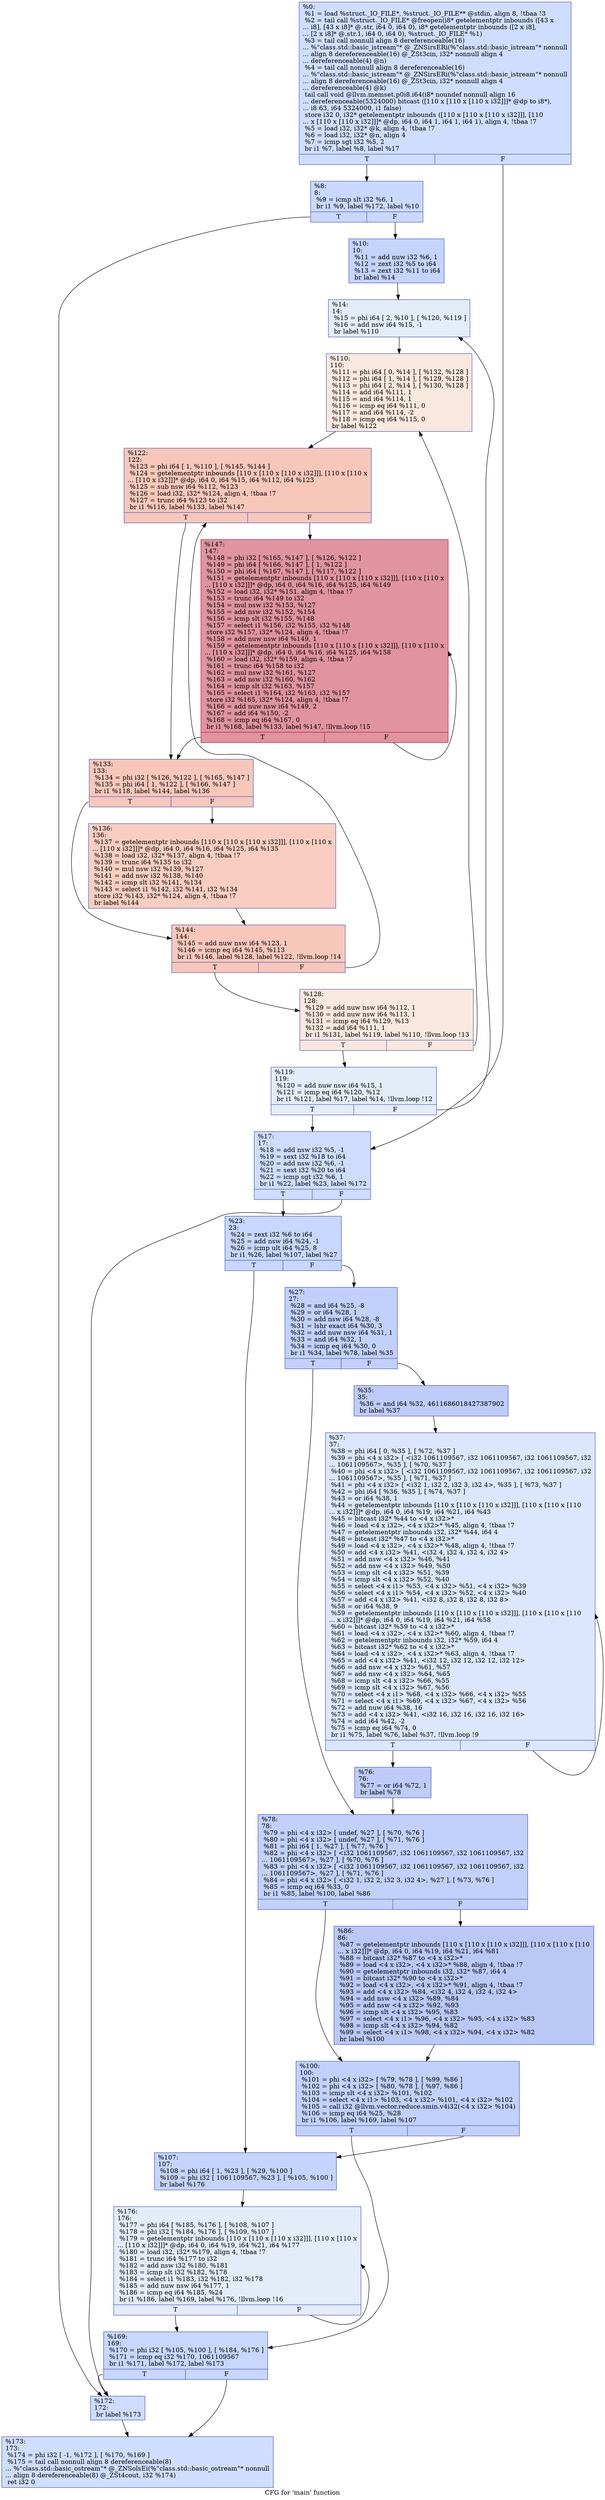digraph "CFG for 'main' function" {
	label="CFG for 'main' function";

	Node0x55d818a07a30 [shape=record,color="#3d50c3ff", style=filled, fillcolor="#93b5fe70",label="{%0:\l  %1 = load %struct._IO_FILE*, %struct._IO_FILE** @stdin, align 8, !tbaa !3\l  %2 = tail call %struct._IO_FILE* @freopen(i8* getelementptr inbounds ([43 x\l... i8], [43 x i8]* @.str, i64 0, i64 0), i8* getelementptr inbounds ([2 x i8],\l... [2 x i8]* @.str.1, i64 0, i64 0), %struct._IO_FILE* %1)\l  %3 = tail call nonnull align 8 dereferenceable(16)\l... %\"class.std::basic_istream\"* @_ZNSirsERi(%\"class.std::basic_istream\"* nonnull\l... align 8 dereferenceable(16) @_ZSt3cin, i32* nonnull align 4\l... dereferenceable(4) @n)\l  %4 = tail call nonnull align 8 dereferenceable(16)\l... %\"class.std::basic_istream\"* @_ZNSirsERi(%\"class.std::basic_istream\"* nonnull\l... align 8 dereferenceable(16) @_ZSt3cin, i32* nonnull align 4\l... dereferenceable(4) @k)\l  tail call void @llvm.memset.p0i8.i64(i8* noundef nonnull align 16\l... dereferenceable(5324000) bitcast ([110 x [110 x [110 x i32]]]* @dp to i8*),\l... i8 63, i64 5324000, i1 false)\l  store i32 0, i32* getelementptr inbounds ([110 x [110 x [110 x i32]]], [110\l... x [110 x [110 x i32]]]* @dp, i64 0, i64 1, i64 1, i64 1), align 4, !tbaa !7\l  %5 = load i32, i32* @k, align 4, !tbaa !7\l  %6 = load i32, i32* @n, align 4\l  %7 = icmp sgt i32 %5, 2\l  br i1 %7, label %8, label %17\l|{<s0>T|<s1>F}}"];
	Node0x55d818a07a30:s0 -> Node0x55d818a0ad50;
	Node0x55d818a07a30:s1 -> Node0x55d818a0ade0;
	Node0x55d818a0ad50 [shape=record,color="#3d50c3ff", style=filled, fillcolor="#85a8fc70",label="{%8:\l8:                                                \l  %9 = icmp slt i32 %6, 1\l  br i1 %9, label %172, label %10\l|{<s0>T|<s1>F}}"];
	Node0x55d818a0ad50:s0 -> Node0x55d818a09f50;
	Node0x55d818a0ad50:s1 -> Node0x55d818a0b070;
	Node0x55d818a0b070 [shape=record,color="#3d50c3ff", style=filled, fillcolor="#7a9df870",label="{%10:\l10:                                               \l  %11 = add nuw i32 %6, 1\l  %12 = zext i32 %5 to i64\l  %13 = zext i32 %11 to i64\l  br label %14\l}"];
	Node0x55d818a0b070 -> Node0x55d818a0b320;
	Node0x55d818a0b320 [shape=record,color="#3d50c3ff", style=filled, fillcolor="#c1d4f470",label="{%14:\l14:                                               \l  %15 = phi i64 [ 2, %10 ], [ %120, %119 ]\l  %16 = add nsw i64 %15, -1\l  br label %110\l}"];
	Node0x55d818a0b320 -> Node0x55d818a0b640;
	Node0x55d818a0ade0 [shape=record,color="#3d50c3ff", style=filled, fillcolor="#8fb1fe70",label="{%17:\l17:                                               \l  %18 = add nsw i32 %5, -1\l  %19 = sext i32 %18 to i64\l  %20 = add nsw i32 %6, -1\l  %21 = sext i32 %20 to i64\l  %22 = icmp sgt i32 %6, 1\l  br i1 %22, label %23, label %172\l|{<s0>T|<s1>F}}"];
	Node0x55d818a0ade0:s0 -> Node0x55d818a0b970;
	Node0x55d818a0ade0:s1 -> Node0x55d818a09f50;
	Node0x55d818a0b970 [shape=record,color="#3d50c3ff", style=filled, fillcolor="#81a4fb70",label="{%23:\l23:                                               \l  %24 = zext i32 %6 to i64\l  %25 = add nsw i64 %24, -1\l  %26 = icmp ult i64 %25, 8\l  br i1 %26, label %107, label %27\l|{<s0>T|<s1>F}}"];
	Node0x55d818a0b970:s0 -> Node0x55d818a0bc30;
	Node0x55d818a0b970:s1 -> Node0x55d818a0bc80;
	Node0x55d818a0bc80 [shape=record,color="#3d50c3ff", style=filled, fillcolor="#7396f570",label="{%27:\l27:                                               \l  %28 = and i64 %25, -8\l  %29 = or i64 %28, 1\l  %30 = add nsw i64 %28, -8\l  %31 = lshr exact i64 %30, 3\l  %32 = add nuw nsw i64 %31, 1\l  %33 = and i64 %32, 1\l  %34 = icmp eq i64 %30, 0\l  br i1 %34, label %78, label %35\l|{<s0>T|<s1>F}}"];
	Node0x55d818a0bc80:s0 -> Node0x55d818a0c420;
	Node0x55d818a0bc80:s1 -> Node0x55d818a0c470;
	Node0x55d818a0c470 [shape=record,color="#3d50c3ff", style=filled, fillcolor="#6a8bef70",label="{%35:\l35:                                               \l  %36 = and i64 %32, 4611686018427387902\l  br label %37\l}"];
	Node0x55d818a0c470 -> Node0x55d818a0c670;
	Node0x55d818a0c670 [shape=record,color="#3d50c3ff", style=filled, fillcolor="#aec9fc70",label="{%37:\l37:                                               \l  %38 = phi i64 [ 0, %35 ], [ %72, %37 ]\l  %39 = phi \<4 x i32\> [ \<i32 1061109567, i32 1061109567, i32 1061109567, i32\l... 1061109567\>, %35 ], [ %70, %37 ]\l  %40 = phi \<4 x i32\> [ \<i32 1061109567, i32 1061109567, i32 1061109567, i32\l... 1061109567\>, %35 ], [ %71, %37 ]\l  %41 = phi \<4 x i32\> [ \<i32 1, i32 2, i32 3, i32 4\>, %35 ], [ %73, %37 ]\l  %42 = phi i64 [ %36, %35 ], [ %74, %37 ]\l  %43 = or i64 %38, 1\l  %44 = getelementptr inbounds [110 x [110 x [110 x i32]]], [110 x [110 x [110\l... x i32]]]* @dp, i64 0, i64 %19, i64 %21, i64 %43\l  %45 = bitcast i32* %44 to \<4 x i32\>*\l  %46 = load \<4 x i32\>, \<4 x i32\>* %45, align 4, !tbaa !7\l  %47 = getelementptr inbounds i32, i32* %44, i64 4\l  %48 = bitcast i32* %47 to \<4 x i32\>*\l  %49 = load \<4 x i32\>, \<4 x i32\>* %48, align 4, !tbaa !7\l  %50 = add \<4 x i32\> %41, \<i32 4, i32 4, i32 4, i32 4\>\l  %51 = add nsw \<4 x i32\> %46, %41\l  %52 = add nsw \<4 x i32\> %49, %50\l  %53 = icmp slt \<4 x i32\> %51, %39\l  %54 = icmp slt \<4 x i32\> %52, %40\l  %55 = select \<4 x i1\> %53, \<4 x i32\> %51, \<4 x i32\> %39\l  %56 = select \<4 x i1\> %54, \<4 x i32\> %52, \<4 x i32\> %40\l  %57 = add \<4 x i32\> %41, \<i32 8, i32 8, i32 8, i32 8\>\l  %58 = or i64 %38, 9\l  %59 = getelementptr inbounds [110 x [110 x [110 x i32]]], [110 x [110 x [110\l... x i32]]]* @dp, i64 0, i64 %19, i64 %21, i64 %58\l  %60 = bitcast i32* %59 to \<4 x i32\>*\l  %61 = load \<4 x i32\>, \<4 x i32\>* %60, align 4, !tbaa !7\l  %62 = getelementptr inbounds i32, i32* %59, i64 4\l  %63 = bitcast i32* %62 to \<4 x i32\>*\l  %64 = load \<4 x i32\>, \<4 x i32\>* %63, align 4, !tbaa !7\l  %65 = add \<4 x i32\> %41, \<i32 12, i32 12, i32 12, i32 12\>\l  %66 = add nsw \<4 x i32\> %61, %57\l  %67 = add nsw \<4 x i32\> %64, %65\l  %68 = icmp slt \<4 x i32\> %66, %55\l  %69 = icmp slt \<4 x i32\> %67, %56\l  %70 = select \<4 x i1\> %68, \<4 x i32\> %66, \<4 x i32\> %55\l  %71 = select \<4 x i1\> %69, \<4 x i32\> %67, \<4 x i32\> %56\l  %72 = add nuw i64 %38, 16\l  %73 = add \<4 x i32\> %41, \<i32 16, i32 16, i32 16, i32 16\>\l  %74 = add i64 %42, -2\l  %75 = icmp eq i64 %74, 0\l  br i1 %75, label %76, label %37, !llvm.loop !9\l|{<s0>T|<s1>F}}"];
	Node0x55d818a0c670:s0 -> Node0x55d818a0ed40;
	Node0x55d818a0c670:s1 -> Node0x55d818a0c670;
	Node0x55d818a0ed40 [shape=record,color="#3d50c3ff", style=filled, fillcolor="#6a8bef70",label="{%76:\l76:                                               \l  %77 = or i64 %72, 1\l  br label %78\l}"];
	Node0x55d818a0ed40 -> Node0x55d818a0c420;
	Node0x55d818a0c420 [shape=record,color="#3d50c3ff", style=filled, fillcolor="#7396f570",label="{%78:\l78:                                               \l  %79 = phi \<4 x i32\> [ undef, %27 ], [ %70, %76 ]\l  %80 = phi \<4 x i32\> [ undef, %27 ], [ %71, %76 ]\l  %81 = phi i64 [ 1, %27 ], [ %77, %76 ]\l  %82 = phi \<4 x i32\> [ \<i32 1061109567, i32 1061109567, i32 1061109567, i32\l... 1061109567\>, %27 ], [ %70, %76 ]\l  %83 = phi \<4 x i32\> [ \<i32 1061109567, i32 1061109567, i32 1061109567, i32\l... 1061109567\>, %27 ], [ %71, %76 ]\l  %84 = phi \<4 x i32\> [ \<i32 1, i32 2, i32 3, i32 4\>, %27 ], [ %73, %76 ]\l  %85 = icmp eq i64 %33, 0\l  br i1 %85, label %100, label %86\l|{<s0>T|<s1>F}}"];
	Node0x55d818a0c420:s0 -> Node0x55d818a0f8a0;
	Node0x55d818a0c420:s1 -> Node0x55d818a0f8f0;
	Node0x55d818a0f8f0 [shape=record,color="#3d50c3ff", style=filled, fillcolor="#6282ea70",label="{%86:\l86:                                               \l  %87 = getelementptr inbounds [110 x [110 x [110 x i32]]], [110 x [110 x [110\l... x i32]]]* @dp, i64 0, i64 %19, i64 %21, i64 %81\l  %88 = bitcast i32* %87 to \<4 x i32\>*\l  %89 = load \<4 x i32\>, \<4 x i32\>* %88, align 4, !tbaa !7\l  %90 = getelementptr inbounds i32, i32* %87, i64 4\l  %91 = bitcast i32* %90 to \<4 x i32\>*\l  %92 = load \<4 x i32\>, \<4 x i32\>* %91, align 4, !tbaa !7\l  %93 = add \<4 x i32\> %84, \<i32 4, i32 4, i32 4, i32 4\>\l  %94 = add nsw \<4 x i32\> %89, %84\l  %95 = add nsw \<4 x i32\> %92, %93\l  %96 = icmp slt \<4 x i32\> %95, %83\l  %97 = select \<4 x i1\> %96, \<4 x i32\> %95, \<4 x i32\> %83\l  %98 = icmp slt \<4 x i32\> %94, %82\l  %99 = select \<4 x i1\> %98, \<4 x i32\> %94, \<4 x i32\> %82\l  br label %100\l}"];
	Node0x55d818a0f8f0 -> Node0x55d818a0f8a0;
	Node0x55d818a0f8a0 [shape=record,color="#3d50c3ff", style=filled, fillcolor="#7396f570",label="{%100:\l100:                                              \l  %101 = phi \<4 x i32\> [ %79, %78 ], [ %99, %86 ]\l  %102 = phi \<4 x i32\> [ %80, %78 ], [ %97, %86 ]\l  %103 = icmp slt \<4 x i32\> %101, %102\l  %104 = select \<4 x i1\> %103, \<4 x i32\> %101, \<4 x i32\> %102\l  %105 = call i32 @llvm.vector.reduce.smin.v4i32(\<4 x i32\> %104)\l  %106 = icmp eq i64 %25, %28\l  br i1 %106, label %169, label %107\l|{<s0>T|<s1>F}}"];
	Node0x55d818a0f8a0:s0 -> Node0x55d818a10780;
	Node0x55d818a0f8a0:s1 -> Node0x55d818a0bc30;
	Node0x55d818a0bc30 [shape=record,color="#3d50c3ff", style=filled, fillcolor="#7a9df870",label="{%107:\l107:                                              \l  %108 = phi i64 [ 1, %23 ], [ %29, %100 ]\l  %109 = phi i32 [ 1061109567, %23 ], [ %105, %100 ]\l  br label %176\l}"];
	Node0x55d818a0bc30 -> Node0x55d818a109e0;
	Node0x55d818a0b640 [shape=record,color="#3d50c3ff", style=filled, fillcolor="#f2cab570",label="{%110:\l110:                                              \l  %111 = phi i64 [ 0, %14 ], [ %132, %128 ]\l  %112 = phi i64 [ 1, %14 ], [ %129, %128 ]\l  %113 = phi i64 [ 2, %14 ], [ %130, %128 ]\l  %114 = add i64 %111, 1\l  %115 = and i64 %114, 1\l  %116 = icmp eq i64 %111, 0\l  %117 = and i64 %114, -2\l  %118 = icmp eq i64 %115, 0\l  br label %122\l}"];
	Node0x55d818a0b640 -> Node0x55d818a11070;
	Node0x55d818a0b440 [shape=record,color="#3d50c3ff", style=filled, fillcolor="#c1d4f470",label="{%119:\l119:                                              \l  %120 = add nuw nsw i64 %15, 1\l  %121 = icmp eq i64 %120, %12\l  br i1 %121, label %17, label %14, !llvm.loop !12\l|{<s0>T|<s1>F}}"];
	Node0x55d818a0b440:s0 -> Node0x55d818a0ade0;
	Node0x55d818a0b440:s1 -> Node0x55d818a0b320;
	Node0x55d818a11070 [shape=record,color="#3d50c3ff", style=filled, fillcolor="#ec7f6370",label="{%122:\l122:                                              \l  %123 = phi i64 [ 1, %110 ], [ %145, %144 ]\l  %124 = getelementptr inbounds [110 x [110 x [110 x i32]]], [110 x [110 x\l... [110 x i32]]]* @dp, i64 0, i64 %15, i64 %112, i64 %123\l  %125 = sub nsw i64 %112, %123\l  %126 = load i32, i32* %124, align 4, !tbaa !7\l  %127 = trunc i64 %123 to i32\l  br i1 %116, label %133, label %147\l|{<s0>T|<s1>F}}"];
	Node0x55d818a11070:s0 -> Node0x55d818a11770;
	Node0x55d818a11070:s1 -> Node0x55d818a11800;
	Node0x55d818a10aa0 [shape=record,color="#3d50c3ff", style=filled, fillcolor="#f2cab570",label="{%128:\l128:                                              \l  %129 = add nuw nsw i64 %112, 1\l  %130 = add nuw nsw i64 %113, 1\l  %131 = icmp eq i64 %129, %13\l  %132 = add i64 %111, 1\l  br i1 %131, label %119, label %110, !llvm.loop !13\l|{<s0>T|<s1>F}}"];
	Node0x55d818a10aa0:s0 -> Node0x55d818a0b440;
	Node0x55d818a10aa0:s1 -> Node0x55d818a0b640;
	Node0x55d818a11770 [shape=record,color="#3d50c3ff", style=filled, fillcolor="#ec7f6370",label="{%133:\l133:                                              \l  %134 = phi i32 [ %126, %122 ], [ %165, %147 ]\l  %135 = phi i64 [ 1, %122 ], [ %166, %147 ]\l  br i1 %118, label %144, label %136\l|{<s0>T|<s1>F}}"];
	Node0x55d818a11770:s0 -> Node0x55d818a113c0;
	Node0x55d818a11770:s1 -> Node0x55d818a12640;
	Node0x55d818a12640 [shape=record,color="#3d50c3ff", style=filled, fillcolor="#f2907270",label="{%136:\l136:                                              \l  %137 = getelementptr inbounds [110 x [110 x [110 x i32]]], [110 x [110 x\l... [110 x i32]]]* @dp, i64 0, i64 %16, i64 %125, i64 %135\l  %138 = load i32, i32* %137, align 4, !tbaa !7\l  %139 = trunc i64 %135 to i32\l  %140 = mul nsw i32 %139, %127\l  %141 = add nsw i32 %138, %140\l  %142 = icmp slt i32 %141, %134\l  %143 = select i1 %142, i32 %141, i32 %134\l  store i32 %143, i32* %124, align 4, !tbaa !7\l  br label %144\l}"];
	Node0x55d818a12640 -> Node0x55d818a113c0;
	Node0x55d818a113c0 [shape=record,color="#3d50c3ff", style=filled, fillcolor="#ec7f6370",label="{%144:\l144:                                              \l  %145 = add nuw nsw i64 %123, 1\l  %146 = icmp eq i64 %145, %113\l  br i1 %146, label %128, label %122, !llvm.loop !14\l|{<s0>T|<s1>F}}"];
	Node0x55d818a113c0:s0 -> Node0x55d818a10aa0;
	Node0x55d818a113c0:s1 -> Node0x55d818a11070;
	Node0x55d818a11800 [shape=record,color="#b70d28ff", style=filled, fillcolor="#b70d2870",label="{%147:\l147:                                              \l  %148 = phi i32 [ %165, %147 ], [ %126, %122 ]\l  %149 = phi i64 [ %166, %147 ], [ 1, %122 ]\l  %150 = phi i64 [ %167, %147 ], [ %117, %122 ]\l  %151 = getelementptr inbounds [110 x [110 x [110 x i32]]], [110 x [110 x\l... [110 x i32]]]* @dp, i64 0, i64 %16, i64 %125, i64 %149\l  %152 = load i32, i32* %151, align 4, !tbaa !7\l  %153 = trunc i64 %149 to i32\l  %154 = mul nsw i32 %153, %127\l  %155 = add nsw i32 %152, %154\l  %156 = icmp slt i32 %155, %148\l  %157 = select i1 %156, i32 %155, i32 %148\l  store i32 %157, i32* %124, align 4, !tbaa !7\l  %158 = add nuw nsw i64 %149, 1\l  %159 = getelementptr inbounds [110 x [110 x [110 x i32]]], [110 x [110 x\l... [110 x i32]]]* @dp, i64 0, i64 %16, i64 %125, i64 %158\l  %160 = load i32, i32* %159, align 4, !tbaa !7\l  %161 = trunc i64 %158 to i32\l  %162 = mul nsw i32 %161, %127\l  %163 = add nsw i32 %160, %162\l  %164 = icmp slt i32 %163, %157\l  %165 = select i1 %164, i32 %163, i32 %157\l  store i32 %165, i32* %124, align 4, !tbaa !7\l  %166 = add nuw nsw i64 %149, 2\l  %167 = add i64 %150, -2\l  %168 = icmp eq i64 %167, 0\l  br i1 %168, label %133, label %147, !llvm.loop !15\l|{<s0>T|<s1>F}}"];
	Node0x55d818a11800:s0 -> Node0x55d818a11770;
	Node0x55d818a11800:s1 -> Node0x55d818a11800;
	Node0x55d818a10780 [shape=record,color="#3d50c3ff", style=filled, fillcolor="#81a4fb70",label="{%169:\l169:                                              \l  %170 = phi i32 [ %105, %100 ], [ %184, %176 ]\l  %171 = icmp eq i32 %170, 1061109567\l  br i1 %171, label %172, label %173\l|{<s0>T|<s1>F}}"];
	Node0x55d818a10780:s0 -> Node0x55d818a09f50;
	Node0x55d818a10780:s1 -> Node0x55d818a13f70;
	Node0x55d818a09f50 [shape=record,color="#3d50c3ff", style=filled, fillcolor="#8fb1fe70",label="{%172:\l172:                                              \l  br label %173\l}"];
	Node0x55d818a09f50 -> Node0x55d818a13f70;
	Node0x55d818a13f70 [shape=record,color="#3d50c3ff", style=filled, fillcolor="#93b5fe70",label="{%173:\l173:                                              \l  %174 = phi i32 [ -1, %172 ], [ %170, %169 ]\l  %175 = tail call nonnull align 8 dereferenceable(8)\l... %\"class.std::basic_ostream\"* @_ZNSolsEi(%\"class.std::basic_ostream\"* nonnull\l... align 8 dereferenceable(8) @_ZSt4cout, i32 %174)\l  ret i32 0\l}"];
	Node0x55d818a109e0 [shape=record,color="#3d50c3ff", style=filled, fillcolor="#c1d4f470",label="{%176:\l176:                                              \l  %177 = phi i64 [ %185, %176 ], [ %108, %107 ]\l  %178 = phi i32 [ %184, %176 ], [ %109, %107 ]\l  %179 = getelementptr inbounds [110 x [110 x [110 x i32]]], [110 x [110 x\l... [110 x i32]]]* @dp, i64 0, i64 %19, i64 %21, i64 %177\l  %180 = load i32, i32* %179, align 4, !tbaa !7\l  %181 = trunc i64 %177 to i32\l  %182 = add nsw i32 %180, %181\l  %183 = icmp slt i32 %182, %178\l  %184 = select i1 %183, i32 %182, i32 %178\l  %185 = add nuw nsw i64 %177, 1\l  %186 = icmp eq i64 %185, %24\l  br i1 %186, label %169, label %176, !llvm.loop !16\l|{<s0>T|<s1>F}}"];
	Node0x55d818a109e0:s0 -> Node0x55d818a10780;
	Node0x55d818a109e0:s1 -> Node0x55d818a109e0;
}
